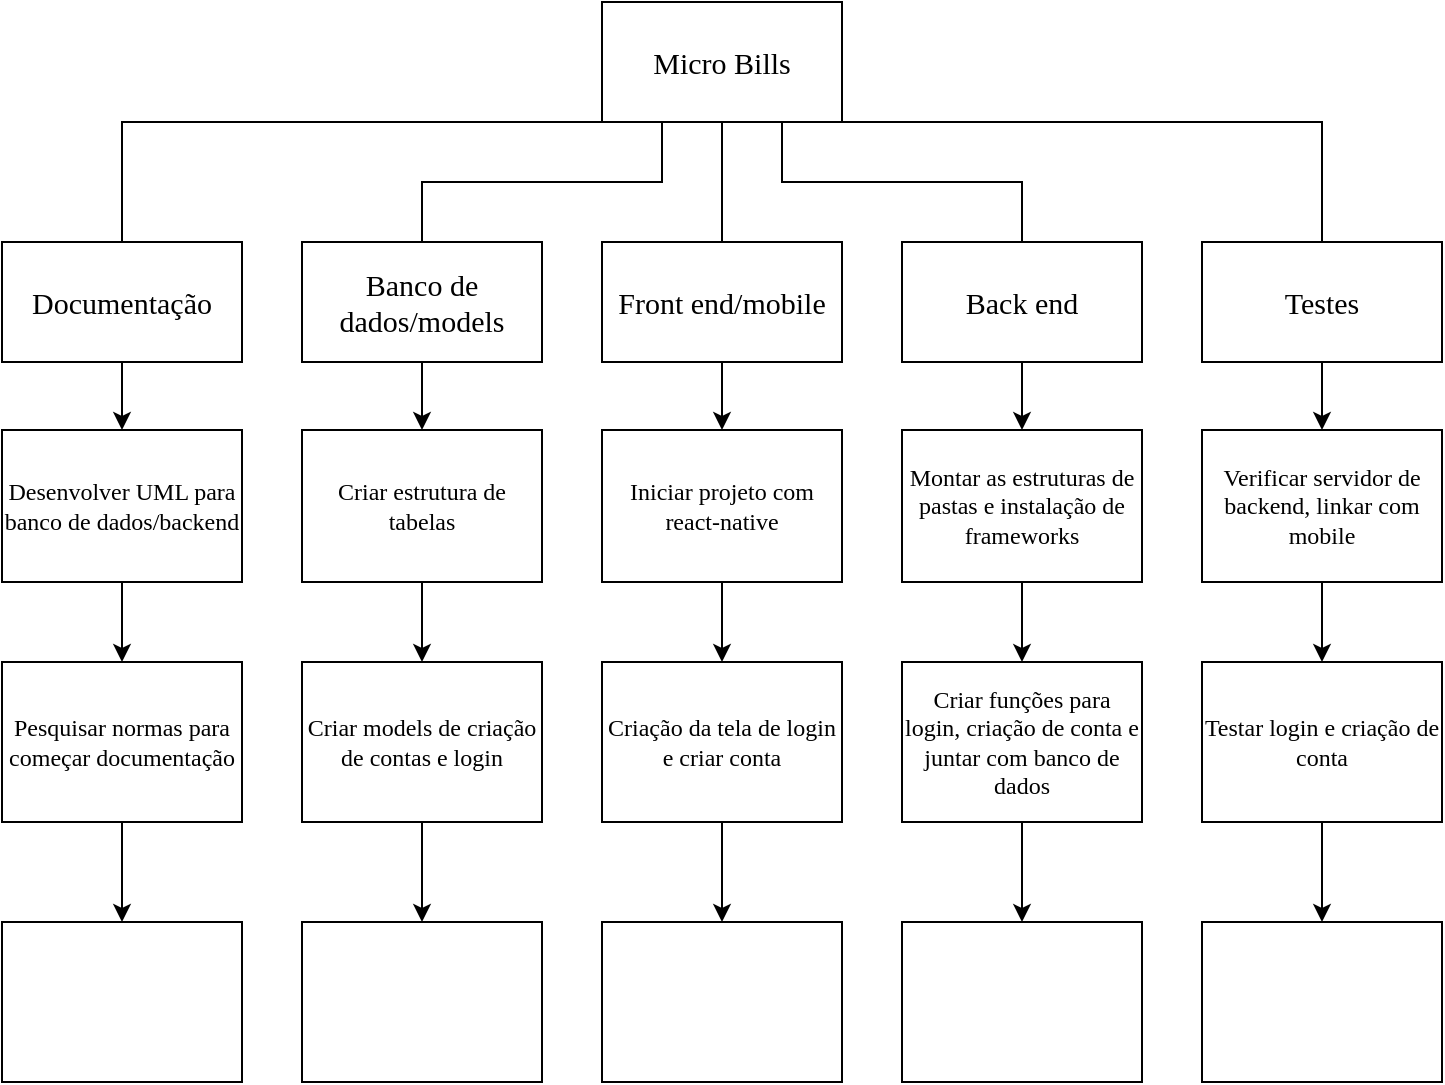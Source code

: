 <mxfile version="21.8.2" type="device">
  <diagram name="Página-1" id="6f5WCQ-8N8w8RlBVbAW2">
    <mxGraphModel dx="1386" dy="785" grid="1" gridSize="10" guides="1" tooltips="1" connect="1" arrows="1" fold="1" page="1" pageScale="1" pageWidth="1169" pageHeight="827" math="0" shadow="0">
      <root>
        <mxCell id="0" />
        <mxCell id="1" parent="0" />
        <mxCell id="hSm35x5Gg7V0igdKxsDk-49" style="edgeStyle=orthogonalEdgeStyle;rounded=0;orthogonalLoop=1;jettySize=auto;html=1;exitX=0;exitY=1;exitDx=0;exitDy=0;entryX=0.5;entryY=0;entryDx=0;entryDy=0;endArrow=none;endFill=0;" edge="1" parent="1" source="hSm35x5Gg7V0igdKxsDk-1" target="hSm35x5Gg7V0igdKxsDk-2">
          <mxGeometry relative="1" as="geometry">
            <Array as="points">
              <mxPoint x="270" y="260" />
            </Array>
          </mxGeometry>
        </mxCell>
        <mxCell id="hSm35x5Gg7V0igdKxsDk-50" style="edgeStyle=orthogonalEdgeStyle;rounded=0;orthogonalLoop=1;jettySize=auto;html=1;exitX=0.25;exitY=1;exitDx=0;exitDy=0;entryX=0.5;entryY=0;entryDx=0;entryDy=0;endArrow=none;endFill=0;" edge="1" parent="1" source="hSm35x5Gg7V0igdKxsDk-1" target="hSm35x5Gg7V0igdKxsDk-3">
          <mxGeometry relative="1" as="geometry" />
        </mxCell>
        <mxCell id="hSm35x5Gg7V0igdKxsDk-51" style="edgeStyle=orthogonalEdgeStyle;rounded=0;orthogonalLoop=1;jettySize=auto;html=1;exitX=0.5;exitY=1;exitDx=0;exitDy=0;entryX=0.5;entryY=0;entryDx=0;entryDy=0;endArrow=none;endFill=0;" edge="1" parent="1" source="hSm35x5Gg7V0igdKxsDk-1" target="hSm35x5Gg7V0igdKxsDk-4">
          <mxGeometry relative="1" as="geometry" />
        </mxCell>
        <mxCell id="hSm35x5Gg7V0igdKxsDk-52" style="edgeStyle=orthogonalEdgeStyle;rounded=0;orthogonalLoop=1;jettySize=auto;html=1;exitX=0.75;exitY=1;exitDx=0;exitDy=0;entryX=0.5;entryY=0;entryDx=0;entryDy=0;endArrow=none;endFill=0;" edge="1" parent="1" source="hSm35x5Gg7V0igdKxsDk-1" target="hSm35x5Gg7V0igdKxsDk-5">
          <mxGeometry relative="1" as="geometry" />
        </mxCell>
        <mxCell id="hSm35x5Gg7V0igdKxsDk-54" style="edgeStyle=orthogonalEdgeStyle;rounded=0;orthogonalLoop=1;jettySize=auto;html=1;exitX=1;exitY=1;exitDx=0;exitDy=0;entryX=0.5;entryY=0;entryDx=0;entryDy=0;endArrow=none;endFill=0;" edge="1" parent="1" source="hSm35x5Gg7V0igdKxsDk-1" target="hSm35x5Gg7V0igdKxsDk-6">
          <mxGeometry relative="1" as="geometry">
            <Array as="points">
              <mxPoint x="870" y="260" />
            </Array>
          </mxGeometry>
        </mxCell>
        <mxCell id="hSm35x5Gg7V0igdKxsDk-1" value="Micro Bills" style="rounded=0;whiteSpace=wrap;html=1;fontSize=15;fontFamily=Verdana;" vertex="1" parent="1">
          <mxGeometry x="510" y="200" width="120" height="60" as="geometry" />
        </mxCell>
        <mxCell id="hSm35x5Gg7V0igdKxsDk-27" style="edgeStyle=orthogonalEdgeStyle;rounded=0;orthogonalLoop=1;jettySize=auto;html=1;exitX=0.5;exitY=1;exitDx=0;exitDy=0;entryX=0.5;entryY=0;entryDx=0;entryDy=0;" edge="1" parent="1" source="hSm35x5Gg7V0igdKxsDk-2" target="hSm35x5Gg7V0igdKxsDk-12">
          <mxGeometry relative="1" as="geometry" />
        </mxCell>
        <mxCell id="hSm35x5Gg7V0igdKxsDk-2" value="Documentação" style="rounded=0;whiteSpace=wrap;html=1;fontSize=15;fontFamily=Verdana;" vertex="1" parent="1">
          <mxGeometry x="210" y="320" width="120" height="60" as="geometry" />
        </mxCell>
        <mxCell id="hSm35x5Gg7V0igdKxsDk-28" style="edgeStyle=orthogonalEdgeStyle;rounded=0;orthogonalLoop=1;jettySize=auto;html=1;exitX=0.5;exitY=1;exitDx=0;exitDy=0;entryX=0.5;entryY=0;entryDx=0;entryDy=0;" edge="1" parent="1" source="hSm35x5Gg7V0igdKxsDk-3" target="hSm35x5Gg7V0igdKxsDk-13">
          <mxGeometry relative="1" as="geometry" />
        </mxCell>
        <mxCell id="hSm35x5Gg7V0igdKxsDk-3" value="Banco de&lt;br&gt;dados/models" style="rounded=0;whiteSpace=wrap;html=1;fontSize=15;fontFamily=Verdana;" vertex="1" parent="1">
          <mxGeometry x="360" y="320" width="120" height="60" as="geometry" />
        </mxCell>
        <mxCell id="hSm35x5Gg7V0igdKxsDk-29" style="edgeStyle=orthogonalEdgeStyle;rounded=0;orthogonalLoop=1;jettySize=auto;html=1;exitX=0.5;exitY=1;exitDx=0;exitDy=0;entryX=0.5;entryY=0;entryDx=0;entryDy=0;" edge="1" parent="1" source="hSm35x5Gg7V0igdKxsDk-4" target="hSm35x5Gg7V0igdKxsDk-14">
          <mxGeometry relative="1" as="geometry" />
        </mxCell>
        <mxCell id="hSm35x5Gg7V0igdKxsDk-4" value="Front end/mobile" style="rounded=0;whiteSpace=wrap;html=1;fontSize=15;fontFamily=Verdana;" vertex="1" parent="1">
          <mxGeometry x="510" y="320" width="120" height="60" as="geometry" />
        </mxCell>
        <mxCell id="hSm35x5Gg7V0igdKxsDk-30" style="edgeStyle=orthogonalEdgeStyle;rounded=0;orthogonalLoop=1;jettySize=auto;html=1;exitX=0.5;exitY=1;exitDx=0;exitDy=0;entryX=0.5;entryY=0;entryDx=0;entryDy=0;" edge="1" parent="1" source="hSm35x5Gg7V0igdKxsDk-5" target="hSm35x5Gg7V0igdKxsDk-15">
          <mxGeometry relative="1" as="geometry" />
        </mxCell>
        <mxCell id="hSm35x5Gg7V0igdKxsDk-5" value="Back end" style="rounded=0;whiteSpace=wrap;html=1;fontSize=15;fontFamily=Verdana;" vertex="1" parent="1">
          <mxGeometry x="660" y="320" width="120" height="60" as="geometry" />
        </mxCell>
        <mxCell id="hSm35x5Gg7V0igdKxsDk-31" style="edgeStyle=orthogonalEdgeStyle;rounded=0;orthogonalLoop=1;jettySize=auto;html=1;exitX=0.5;exitY=1;exitDx=0;exitDy=0;entryX=0.5;entryY=0;entryDx=0;entryDy=0;" edge="1" parent="1" source="hSm35x5Gg7V0igdKxsDk-6" target="hSm35x5Gg7V0igdKxsDk-16">
          <mxGeometry relative="1" as="geometry" />
        </mxCell>
        <mxCell id="hSm35x5Gg7V0igdKxsDk-6" value="Testes" style="rounded=0;whiteSpace=wrap;html=1;fontSize=15;fontFamily=Verdana;" vertex="1" parent="1">
          <mxGeometry x="810" y="320" width="120" height="60" as="geometry" />
        </mxCell>
        <mxCell id="hSm35x5Gg7V0igdKxsDk-36" style="edgeStyle=orthogonalEdgeStyle;rounded=0;orthogonalLoop=1;jettySize=auto;html=1;exitX=0.5;exitY=1;exitDx=0;exitDy=0;entryX=0.5;entryY=0;entryDx=0;entryDy=0;fontFamily=Verdana;fontSize=12;" edge="1" parent="1" source="hSm35x5Gg7V0igdKxsDk-12" target="hSm35x5Gg7V0igdKxsDk-17">
          <mxGeometry relative="1" as="geometry" />
        </mxCell>
        <mxCell id="hSm35x5Gg7V0igdKxsDk-12" value="Desenvolver UML para banco de dados/backend" style="rounded=0;whiteSpace=wrap;html=1;fontFamily=Verdana;fontSize=12;" vertex="1" parent="1">
          <mxGeometry x="210" y="414" width="120" height="76" as="geometry" />
        </mxCell>
        <mxCell id="hSm35x5Gg7V0igdKxsDk-35" style="edgeStyle=orthogonalEdgeStyle;rounded=0;orthogonalLoop=1;jettySize=auto;html=1;exitX=0.5;exitY=1;exitDx=0;exitDy=0;entryX=0.5;entryY=0;entryDx=0;entryDy=0;fontFamily=Verdana;fontSize=12;" edge="1" parent="1" source="hSm35x5Gg7V0igdKxsDk-13" target="hSm35x5Gg7V0igdKxsDk-18">
          <mxGeometry relative="1" as="geometry" />
        </mxCell>
        <mxCell id="hSm35x5Gg7V0igdKxsDk-13" value="Criar estrutura de tabelas" style="rounded=0;whiteSpace=wrap;html=1;fontFamily=Verdana;fontSize=12;" vertex="1" parent="1">
          <mxGeometry x="360" y="414" width="120" height="76" as="geometry" />
        </mxCell>
        <mxCell id="hSm35x5Gg7V0igdKxsDk-34" style="edgeStyle=orthogonalEdgeStyle;rounded=0;orthogonalLoop=1;jettySize=auto;html=1;exitX=0.5;exitY=1;exitDx=0;exitDy=0;entryX=0.5;entryY=0;entryDx=0;entryDy=0;fontFamily=Verdana;fontSize=12;" edge="1" parent="1" source="hSm35x5Gg7V0igdKxsDk-14" target="hSm35x5Gg7V0igdKxsDk-19">
          <mxGeometry relative="1" as="geometry" />
        </mxCell>
        <mxCell id="hSm35x5Gg7V0igdKxsDk-14" value="Iniciar projeto com react-native" style="rounded=0;whiteSpace=wrap;html=1;fontFamily=Verdana;fontSize=12;" vertex="1" parent="1">
          <mxGeometry x="510" y="414" width="120" height="76" as="geometry" />
        </mxCell>
        <mxCell id="hSm35x5Gg7V0igdKxsDk-33" style="edgeStyle=orthogonalEdgeStyle;rounded=0;orthogonalLoop=1;jettySize=auto;html=1;exitX=0.5;exitY=1;exitDx=0;exitDy=0;entryX=0.5;entryY=0;entryDx=0;entryDy=0;fontFamily=Verdana;fontSize=12;" edge="1" parent="1" source="hSm35x5Gg7V0igdKxsDk-15" target="hSm35x5Gg7V0igdKxsDk-20">
          <mxGeometry relative="1" as="geometry" />
        </mxCell>
        <mxCell id="hSm35x5Gg7V0igdKxsDk-15" value="Montar as estruturas de pastas e instalação de frameworks" style="rounded=0;whiteSpace=wrap;html=1;fontFamily=Verdana;fontSize=12;" vertex="1" parent="1">
          <mxGeometry x="660" y="414" width="120" height="76" as="geometry" />
        </mxCell>
        <mxCell id="hSm35x5Gg7V0igdKxsDk-32" style="edgeStyle=orthogonalEdgeStyle;rounded=0;orthogonalLoop=1;jettySize=auto;html=1;exitX=0.5;exitY=1;exitDx=0;exitDy=0;entryX=0.5;entryY=0;entryDx=0;entryDy=0;fontFamily=Verdana;fontSize=12;" edge="1" parent="1" source="hSm35x5Gg7V0igdKxsDk-16" target="hSm35x5Gg7V0igdKxsDk-21">
          <mxGeometry relative="1" as="geometry" />
        </mxCell>
        <mxCell id="hSm35x5Gg7V0igdKxsDk-16" value="Verificar servidor de backend, linkar com mobile" style="rounded=0;whiteSpace=wrap;html=1;fontFamily=Verdana;fontSize=12;" vertex="1" parent="1">
          <mxGeometry x="810" y="414" width="120" height="76" as="geometry" />
        </mxCell>
        <mxCell id="hSm35x5Gg7V0igdKxsDk-41" value="" style="edgeStyle=orthogonalEdgeStyle;rounded=0;orthogonalLoop=1;jettySize=auto;html=1;fontFamily=Verdana;fontSize=12;" edge="1" parent="1" source="hSm35x5Gg7V0igdKxsDk-17" target="hSm35x5Gg7V0igdKxsDk-22">
          <mxGeometry relative="1" as="geometry" />
        </mxCell>
        <mxCell id="hSm35x5Gg7V0igdKxsDk-17" value="Pesquisar normas para começar documentação" style="rounded=0;whiteSpace=wrap;html=1;fontFamily=Verdana;fontSize=12;" vertex="1" parent="1">
          <mxGeometry x="210" y="530" width="120" height="80" as="geometry" />
        </mxCell>
        <mxCell id="hSm35x5Gg7V0igdKxsDk-40" value="" style="edgeStyle=orthogonalEdgeStyle;rounded=0;orthogonalLoop=1;jettySize=auto;html=1;fontFamily=Verdana;fontSize=12;" edge="1" parent="1" source="hSm35x5Gg7V0igdKxsDk-18" target="hSm35x5Gg7V0igdKxsDk-23">
          <mxGeometry relative="1" as="geometry" />
        </mxCell>
        <mxCell id="hSm35x5Gg7V0igdKxsDk-18" value="Criar models de criação de contas e login" style="rounded=0;whiteSpace=wrap;html=1;fontFamily=Verdana;fontSize=12;" vertex="1" parent="1">
          <mxGeometry x="360" y="530" width="120" height="80" as="geometry" />
        </mxCell>
        <mxCell id="hSm35x5Gg7V0igdKxsDk-39" value="" style="edgeStyle=orthogonalEdgeStyle;rounded=0;orthogonalLoop=1;jettySize=auto;html=1;fontFamily=Verdana;fontSize=12;" edge="1" parent="1" source="hSm35x5Gg7V0igdKxsDk-19" target="hSm35x5Gg7V0igdKxsDk-24">
          <mxGeometry relative="1" as="geometry" />
        </mxCell>
        <mxCell id="hSm35x5Gg7V0igdKxsDk-19" value="Criação da tela de login e criar conta" style="rounded=0;whiteSpace=wrap;html=1;fontFamily=Verdana;fontSize=12;" vertex="1" parent="1">
          <mxGeometry x="510" y="530" width="120" height="80" as="geometry" />
        </mxCell>
        <mxCell id="hSm35x5Gg7V0igdKxsDk-37" value="" style="edgeStyle=orthogonalEdgeStyle;rounded=0;orthogonalLoop=1;jettySize=auto;html=1;fontFamily=Verdana;fontSize=12;" edge="1" parent="1" source="hSm35x5Gg7V0igdKxsDk-20" target="hSm35x5Gg7V0igdKxsDk-25">
          <mxGeometry relative="1" as="geometry" />
        </mxCell>
        <mxCell id="hSm35x5Gg7V0igdKxsDk-20" value="Criar funções para login, criação de conta e juntar com banco de dados" style="rounded=0;whiteSpace=wrap;html=1;fontFamily=Verdana;fontSize=12;" vertex="1" parent="1">
          <mxGeometry x="660" y="530" width="120" height="80" as="geometry" />
        </mxCell>
        <mxCell id="hSm35x5Gg7V0igdKxsDk-38" value="" style="edgeStyle=orthogonalEdgeStyle;rounded=0;orthogonalLoop=1;jettySize=auto;html=1;fontFamily=Verdana;fontSize=12;" edge="1" parent="1" source="hSm35x5Gg7V0igdKxsDk-21" target="hSm35x5Gg7V0igdKxsDk-26">
          <mxGeometry relative="1" as="geometry" />
        </mxCell>
        <mxCell id="hSm35x5Gg7V0igdKxsDk-21" value="Testar login e criação de conta" style="rounded=0;whiteSpace=wrap;html=1;fontFamily=Verdana;fontSize=12;" vertex="1" parent="1">
          <mxGeometry x="810" y="530" width="120" height="80" as="geometry" />
        </mxCell>
        <mxCell id="hSm35x5Gg7V0igdKxsDk-22" value="" style="rounded=0;whiteSpace=wrap;html=1;fontFamily=Verdana;fontSize=12;" vertex="1" parent="1">
          <mxGeometry x="210" y="660" width="120" height="80" as="geometry" />
        </mxCell>
        <mxCell id="hSm35x5Gg7V0igdKxsDk-23" value="" style="rounded=0;whiteSpace=wrap;html=1;fontFamily=Verdana;fontSize=12;" vertex="1" parent="1">
          <mxGeometry x="360" y="660" width="120" height="80" as="geometry" />
        </mxCell>
        <mxCell id="hSm35x5Gg7V0igdKxsDk-24" value="" style="rounded=0;whiteSpace=wrap;html=1;fontFamily=Verdana;fontSize=12;" vertex="1" parent="1">
          <mxGeometry x="510" y="660" width="120" height="80" as="geometry" />
        </mxCell>
        <mxCell id="hSm35x5Gg7V0igdKxsDk-25" value="" style="rounded=0;whiteSpace=wrap;html=1;fontFamily=Verdana;fontSize=12;" vertex="1" parent="1">
          <mxGeometry x="660" y="660" width="120" height="80" as="geometry" />
        </mxCell>
        <mxCell id="hSm35x5Gg7V0igdKxsDk-26" value="" style="rounded=0;whiteSpace=wrap;html=1;fontFamily=Verdana;fontSize=12;" vertex="1" parent="1">
          <mxGeometry x="810" y="660" width="120" height="80" as="geometry" />
        </mxCell>
      </root>
    </mxGraphModel>
  </diagram>
</mxfile>
